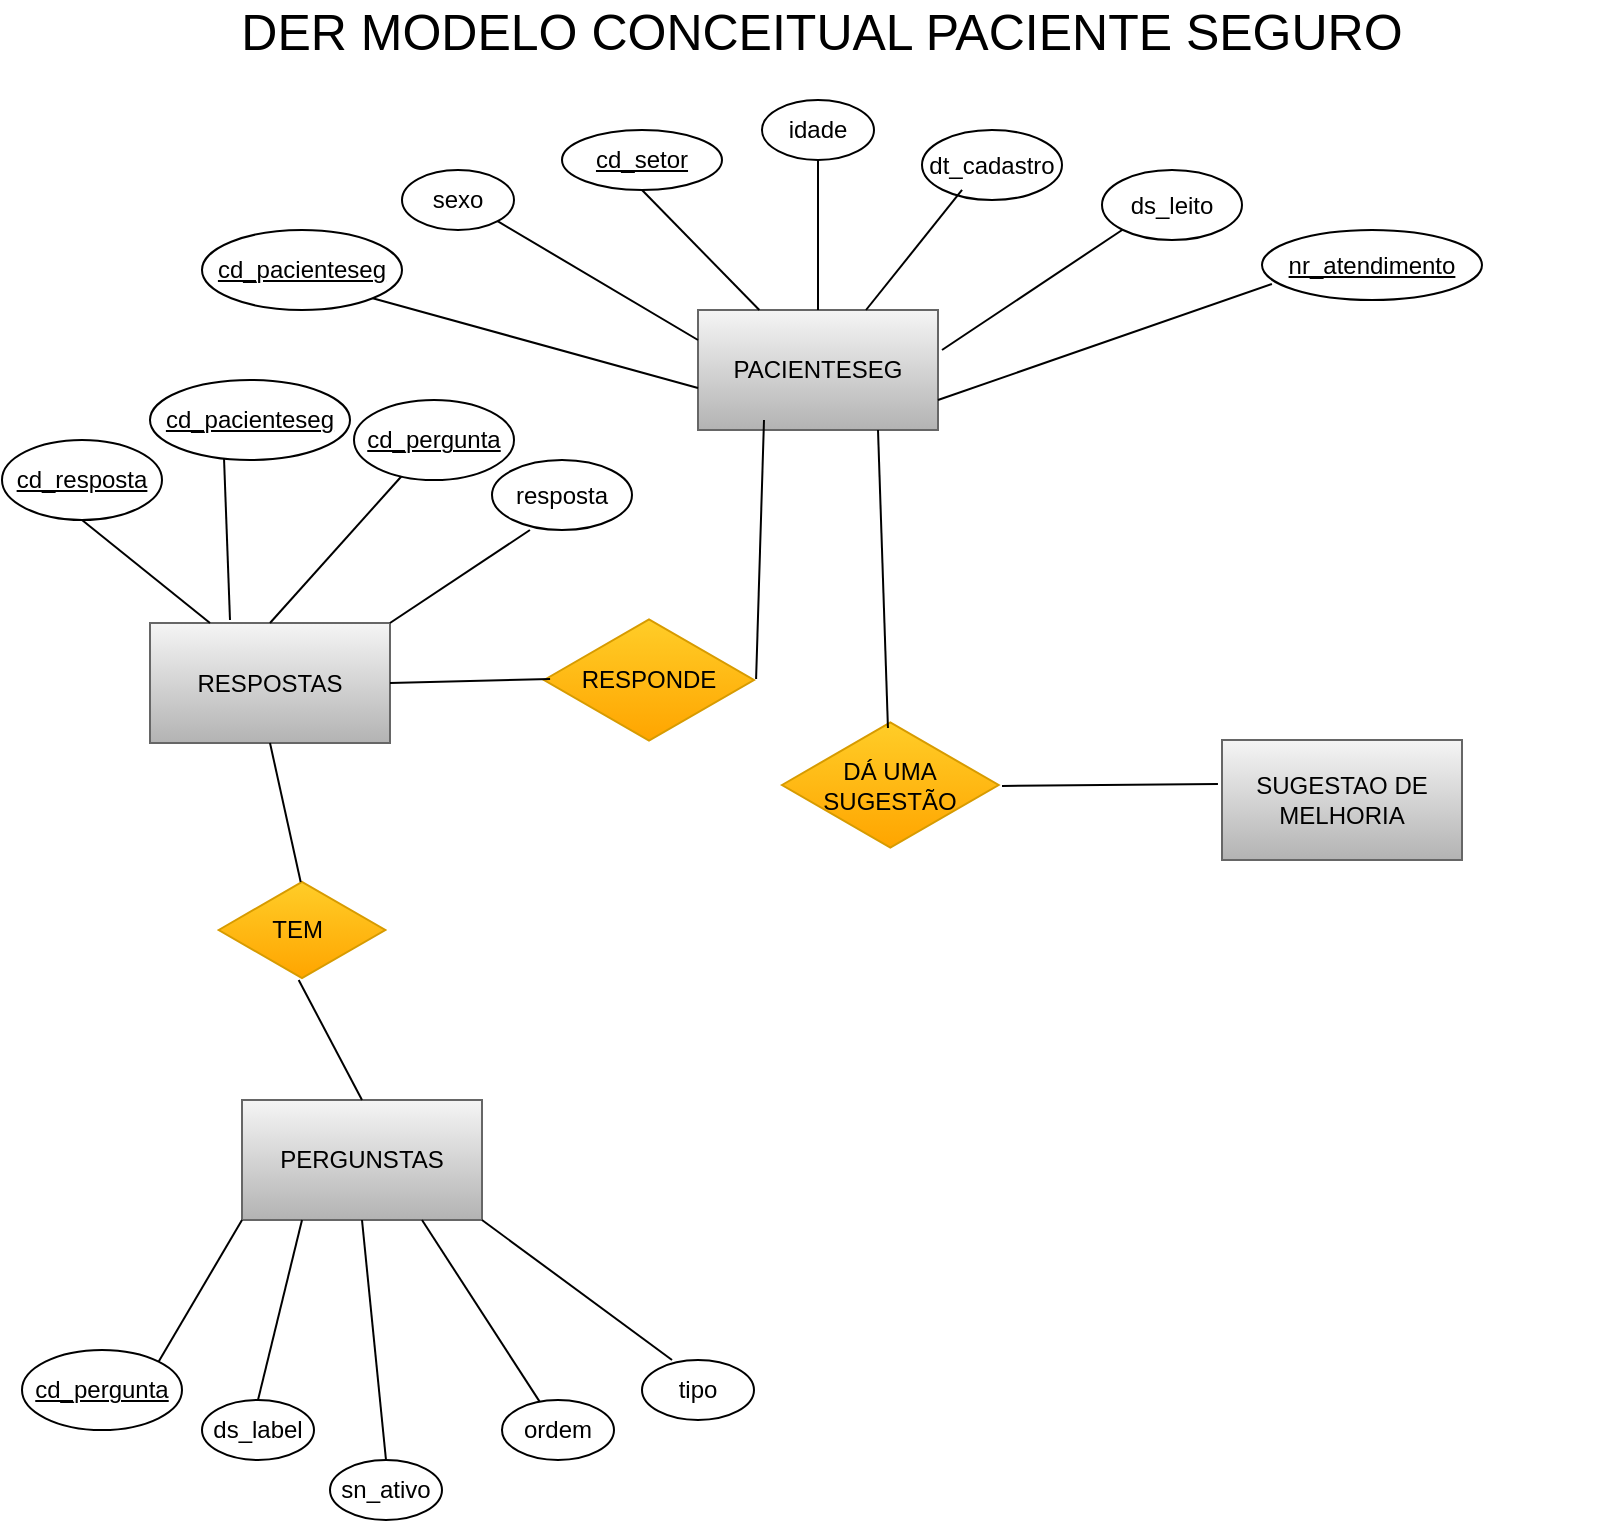 <mxfile version="20.8.20" type="github">
  <diagram name="Página-1" id="lvezbziOvVTKFPXictXV">
    <mxGraphModel dx="880" dy="476" grid="1" gridSize="10" guides="1" tooltips="1" connect="1" arrows="1" fold="1" page="1" pageScale="1" pageWidth="827" pageHeight="1169" math="0" shadow="0">
      <root>
        <mxCell id="0" />
        <mxCell id="1" parent="0" />
        <mxCell id="6l608WstGpifkdP8yGG4-1" value="PACIENTESEG" style="rounded=0;whiteSpace=wrap;html=1;fillColor=#f5f5f5;gradientColor=#b3b3b3;strokeColor=#666666;" vertex="1" parent="1">
          <mxGeometry x="348" y="185" width="120" height="60" as="geometry" />
        </mxCell>
        <mxCell id="6l608WstGpifkdP8yGG4-2" value="PERGUNSTAS" style="rounded=0;whiteSpace=wrap;html=1;fillColor=#f5f5f5;gradientColor=#b3b3b3;strokeColor=#666666;" vertex="1" parent="1">
          <mxGeometry x="120" y="580" width="120" height="60" as="geometry" />
        </mxCell>
        <mxCell id="6l608WstGpifkdP8yGG4-3" value="RESPOSTAS" style="rounded=0;whiteSpace=wrap;html=1;fillColor=#f5f5f5;gradientColor=#b3b3b3;strokeColor=#666666;" vertex="1" parent="1">
          <mxGeometry x="74" y="341.5" width="120" height="60" as="geometry" />
        </mxCell>
        <mxCell id="6l608WstGpifkdP8yGG4-4" value="SUGESTAO DE MELHORIA" style="rounded=0;whiteSpace=wrap;html=1;fillColor=#f5f5f5;gradientColor=#b3b3b3;strokeColor=#666666;" vertex="1" parent="1">
          <mxGeometry x="610" y="400" width="120" height="60" as="geometry" />
        </mxCell>
        <mxCell id="6l608WstGpifkdP8yGG4-5" value="&lt;font style=&quot;font-size: 25px;&quot;&gt;DER MODELO CONCEITUAL PACIENTE SEGURO&lt;/font&gt;" style="text;html=1;strokeColor=none;fillColor=none;align=center;verticalAlign=middle;whiteSpace=wrap;rounded=0;" vertex="1" parent="1">
          <mxGeometry x="10" y="30" width="800" height="30" as="geometry" />
        </mxCell>
        <mxCell id="6l608WstGpifkdP8yGG4-7" value="&lt;u&gt;cd_pacienteseg&lt;/u&gt;" style="ellipse;whiteSpace=wrap;html=1;fontSize=12;" vertex="1" parent="1">
          <mxGeometry x="100" y="145" width="100" height="40" as="geometry" />
        </mxCell>
        <mxCell id="6l608WstGpifkdP8yGG4-8" value="sexo" style="ellipse;whiteSpace=wrap;html=1;fontSize=12;" vertex="1" parent="1">
          <mxGeometry x="200" y="115" width="56" height="30" as="geometry" />
        </mxCell>
        <mxCell id="6l608WstGpifkdP8yGG4-9" value="&lt;u&gt;cd_setor&lt;/u&gt;" style="ellipse;whiteSpace=wrap;html=1;fontSize=12;" vertex="1" parent="1">
          <mxGeometry x="280" y="95" width="80" height="30" as="geometry" />
        </mxCell>
        <mxCell id="6l608WstGpifkdP8yGG4-10" value="idade" style="ellipse;whiteSpace=wrap;html=1;fontSize=12;" vertex="1" parent="1">
          <mxGeometry x="380" y="80" width="56" height="30" as="geometry" />
        </mxCell>
        <mxCell id="6l608WstGpifkdP8yGG4-11" value="dt_cadastro" style="ellipse;whiteSpace=wrap;html=1;fontSize=12;" vertex="1" parent="1">
          <mxGeometry x="460" y="95" width="70" height="35" as="geometry" />
        </mxCell>
        <mxCell id="6l608WstGpifkdP8yGG4-12" value="ds_leito" style="ellipse;whiteSpace=wrap;html=1;fontSize=12;" vertex="1" parent="1">
          <mxGeometry x="550" y="115" width="70" height="35" as="geometry" />
        </mxCell>
        <mxCell id="6l608WstGpifkdP8yGG4-13" value="&lt;u&gt;nr_atendimento&lt;/u&gt;" style="ellipse;whiteSpace=wrap;html=1;fontSize=12;" vertex="1" parent="1">
          <mxGeometry x="630" y="145" width="110" height="35" as="geometry" />
        </mxCell>
        <mxCell id="6l608WstGpifkdP8yGG4-14" value="" style="endArrow=none;html=1;rounded=0;fontSize=12;entryX=0.045;entryY=0.771;entryDx=0;entryDy=0;entryPerimeter=0;exitX=1;exitY=0.75;exitDx=0;exitDy=0;" edge="1" parent="1" source="6l608WstGpifkdP8yGG4-1" target="6l608WstGpifkdP8yGG4-13">
          <mxGeometry width="50" height="50" relative="1" as="geometry">
            <mxPoint x="450" y="225" as="sourcePoint" />
            <mxPoint x="500" y="175" as="targetPoint" />
          </mxGeometry>
        </mxCell>
        <mxCell id="6l608WstGpifkdP8yGG4-15" value="" style="endArrow=none;html=1;rounded=0;fontSize=12;entryX=0;entryY=1;entryDx=0;entryDy=0;" edge="1" parent="1" target="6l608WstGpifkdP8yGG4-12">
          <mxGeometry width="50" height="50" relative="1" as="geometry">
            <mxPoint x="470" y="205" as="sourcePoint" />
            <mxPoint x="500" y="175" as="targetPoint" />
          </mxGeometry>
        </mxCell>
        <mxCell id="6l608WstGpifkdP8yGG4-16" value="" style="endArrow=none;html=1;rounded=0;fontSize=12;entryX=0.286;entryY=0.857;entryDx=0;entryDy=0;entryPerimeter=0;" edge="1" parent="1" source="6l608WstGpifkdP8yGG4-1" target="6l608WstGpifkdP8yGG4-11">
          <mxGeometry width="50" height="50" relative="1" as="geometry">
            <mxPoint x="450" y="225" as="sourcePoint" />
            <mxPoint x="500" y="175" as="targetPoint" />
          </mxGeometry>
        </mxCell>
        <mxCell id="6l608WstGpifkdP8yGG4-17" value="" style="endArrow=none;html=1;rounded=0;fontSize=12;entryX=0.5;entryY=1;entryDx=0;entryDy=0;" edge="1" parent="1" source="6l608WstGpifkdP8yGG4-1" target="6l608WstGpifkdP8yGG4-10">
          <mxGeometry width="50" height="50" relative="1" as="geometry">
            <mxPoint x="450" y="225" as="sourcePoint" />
            <mxPoint x="500" y="175" as="targetPoint" />
          </mxGeometry>
        </mxCell>
        <mxCell id="6l608WstGpifkdP8yGG4-18" value="" style="endArrow=none;html=1;rounded=0;fontSize=12;entryX=0.5;entryY=1;entryDx=0;entryDy=0;" edge="1" parent="1" source="6l608WstGpifkdP8yGG4-1" target="6l608WstGpifkdP8yGG4-9">
          <mxGeometry width="50" height="50" relative="1" as="geometry">
            <mxPoint x="450" y="225" as="sourcePoint" />
            <mxPoint x="500" y="175" as="targetPoint" />
          </mxGeometry>
        </mxCell>
        <mxCell id="6l608WstGpifkdP8yGG4-19" value="" style="endArrow=none;html=1;rounded=0;fontSize=12;entryX=1;entryY=1;entryDx=0;entryDy=0;exitX=0;exitY=0.25;exitDx=0;exitDy=0;" edge="1" parent="1" source="6l608WstGpifkdP8yGG4-1" target="6l608WstGpifkdP8yGG4-8">
          <mxGeometry width="50" height="50" relative="1" as="geometry">
            <mxPoint x="450" y="225" as="sourcePoint" />
            <mxPoint x="500" y="175" as="targetPoint" />
          </mxGeometry>
        </mxCell>
        <mxCell id="6l608WstGpifkdP8yGG4-20" value="" style="endArrow=none;html=1;rounded=0;fontSize=12;entryX=1;entryY=1;entryDx=0;entryDy=0;exitX=0;exitY=0.65;exitDx=0;exitDy=0;exitPerimeter=0;" edge="1" parent="1" source="6l608WstGpifkdP8yGG4-1" target="6l608WstGpifkdP8yGG4-7">
          <mxGeometry width="50" height="50" relative="1" as="geometry">
            <mxPoint x="450" y="225" as="sourcePoint" />
            <mxPoint x="500" y="175" as="targetPoint" />
          </mxGeometry>
        </mxCell>
        <mxCell id="6l608WstGpifkdP8yGG4-21" value="&lt;u&gt;cd_pergunta&lt;/u&gt;" style="ellipse;whiteSpace=wrap;html=1;fontSize=12;" vertex="1" parent="1">
          <mxGeometry x="10" y="705" width="80" height="40" as="geometry" />
        </mxCell>
        <mxCell id="6l608WstGpifkdP8yGG4-22" value="ds_label" style="ellipse;whiteSpace=wrap;html=1;fontSize=12;" vertex="1" parent="1">
          <mxGeometry x="100" y="730" width="56" height="30" as="geometry" />
        </mxCell>
        <mxCell id="6l608WstGpifkdP8yGG4-23" value="sn_ativo" style="ellipse;whiteSpace=wrap;html=1;fontSize=12;" vertex="1" parent="1">
          <mxGeometry x="164" y="760" width="56" height="30" as="geometry" />
        </mxCell>
        <mxCell id="6l608WstGpifkdP8yGG4-24" value="ordem" style="ellipse;whiteSpace=wrap;html=1;fontSize=12;" vertex="1" parent="1">
          <mxGeometry x="250" y="730" width="56" height="30" as="geometry" />
        </mxCell>
        <mxCell id="6l608WstGpifkdP8yGG4-25" value="tipo" style="ellipse;whiteSpace=wrap;html=1;fontSize=12;" vertex="1" parent="1">
          <mxGeometry x="320" y="710" width="56" height="30" as="geometry" />
        </mxCell>
        <mxCell id="6l608WstGpifkdP8yGG4-27" value="" style="endArrow=none;html=1;rounded=0;fontSize=12;entryX=0;entryY=1;entryDx=0;entryDy=0;exitX=1;exitY=0;exitDx=0;exitDy=0;" edge="1" parent="1" source="6l608WstGpifkdP8yGG4-21" target="6l608WstGpifkdP8yGG4-2">
          <mxGeometry width="50" height="50" relative="1" as="geometry">
            <mxPoint x="390" y="730" as="sourcePoint" />
            <mxPoint x="440" y="680" as="targetPoint" />
          </mxGeometry>
        </mxCell>
        <mxCell id="6l608WstGpifkdP8yGG4-28" value="" style="endArrow=none;html=1;rounded=0;fontSize=12;entryX=0.25;entryY=1;entryDx=0;entryDy=0;exitX=0.5;exitY=0;exitDx=0;exitDy=0;" edge="1" parent="1" source="6l608WstGpifkdP8yGG4-22" target="6l608WstGpifkdP8yGG4-2">
          <mxGeometry width="50" height="50" relative="1" as="geometry">
            <mxPoint x="390" y="730" as="sourcePoint" />
            <mxPoint x="440" y="680" as="targetPoint" />
          </mxGeometry>
        </mxCell>
        <mxCell id="6l608WstGpifkdP8yGG4-30" value="" style="endArrow=none;html=1;rounded=0;fontSize=12;entryX=0.5;entryY=1;entryDx=0;entryDy=0;exitX=0.5;exitY=0;exitDx=0;exitDy=0;" edge="1" parent="1" source="6l608WstGpifkdP8yGG4-23" target="6l608WstGpifkdP8yGG4-2">
          <mxGeometry width="50" height="50" relative="1" as="geometry">
            <mxPoint x="390" y="730" as="sourcePoint" />
            <mxPoint x="440" y="680" as="targetPoint" />
          </mxGeometry>
        </mxCell>
        <mxCell id="6l608WstGpifkdP8yGG4-31" value="" style="endArrow=none;html=1;rounded=0;fontSize=12;entryX=0.75;entryY=1;entryDx=0;entryDy=0;" edge="1" parent="1" source="6l608WstGpifkdP8yGG4-24" target="6l608WstGpifkdP8yGG4-2">
          <mxGeometry width="50" height="50" relative="1" as="geometry">
            <mxPoint x="390" y="730" as="sourcePoint" />
            <mxPoint x="440" y="680" as="targetPoint" />
          </mxGeometry>
        </mxCell>
        <mxCell id="6l608WstGpifkdP8yGG4-32" value="" style="endArrow=none;html=1;rounded=0;fontSize=12;entryX=1;entryY=1;entryDx=0;entryDy=0;exitX=0.268;exitY=0;exitDx=0;exitDy=0;exitPerimeter=0;" edge="1" parent="1" source="6l608WstGpifkdP8yGG4-25" target="6l608WstGpifkdP8yGG4-2">
          <mxGeometry width="50" height="50" relative="1" as="geometry">
            <mxPoint x="390" y="730" as="sourcePoint" />
            <mxPoint x="440" y="680" as="targetPoint" />
          </mxGeometry>
        </mxCell>
        <mxCell id="6l608WstGpifkdP8yGG4-33" value="&lt;u&gt;cd_pergunta&lt;/u&gt;" style="ellipse;whiteSpace=wrap;html=1;fontSize=12;" vertex="1" parent="1">
          <mxGeometry x="176" y="230" width="80" height="40" as="geometry" />
        </mxCell>
        <mxCell id="6l608WstGpifkdP8yGG4-34" value="&lt;u&gt;cd_pacienteseg&lt;/u&gt;" style="ellipse;whiteSpace=wrap;html=1;fontSize=12;" vertex="1" parent="1">
          <mxGeometry x="74" y="220" width="100" height="40" as="geometry" />
        </mxCell>
        <mxCell id="6l608WstGpifkdP8yGG4-35" value="&lt;u&gt;cd_resposta&lt;/u&gt;" style="ellipse;whiteSpace=wrap;html=1;fontSize=12;" vertex="1" parent="1">
          <mxGeometry y="250" width="80" height="40" as="geometry" />
        </mxCell>
        <mxCell id="6l608WstGpifkdP8yGG4-36" value="resposta" style="ellipse;whiteSpace=wrap;html=1;fontSize=12;" vertex="1" parent="1">
          <mxGeometry x="245" y="260" width="70" height="35" as="geometry" />
        </mxCell>
        <mxCell id="6l608WstGpifkdP8yGG4-37" value="" style="endArrow=none;html=1;rounded=0;fontSize=12;exitX=0.25;exitY=0;exitDx=0;exitDy=0;" edge="1" parent="1" source="6l608WstGpifkdP8yGG4-3">
          <mxGeometry width="50" height="50" relative="1" as="geometry">
            <mxPoint x="50" y="340" as="sourcePoint" />
            <mxPoint x="40" y="290" as="targetPoint" />
          </mxGeometry>
        </mxCell>
        <mxCell id="6l608WstGpifkdP8yGG4-38" value="" style="endArrow=none;html=1;rounded=0;fontSize=12;exitX=0.5;exitY=0;exitDx=0;exitDy=0;" edge="1" parent="1" source="6l608WstGpifkdP8yGG4-3" target="6l608WstGpifkdP8yGG4-33">
          <mxGeometry width="50" height="50" relative="1" as="geometry">
            <mxPoint x="79" y="340" as="sourcePoint" />
            <mxPoint x="110" y="270" as="targetPoint" />
          </mxGeometry>
        </mxCell>
        <mxCell id="6l608WstGpifkdP8yGG4-39" value="" style="endArrow=none;html=1;rounded=0;fontSize=12;entryX=0.37;entryY=0.975;entryDx=0;entryDy=0;entryPerimeter=0;" edge="1" parent="1" target="6l608WstGpifkdP8yGG4-34">
          <mxGeometry width="50" height="50" relative="1" as="geometry">
            <mxPoint x="114" y="340" as="sourcePoint" />
            <mxPoint x="164" y="290" as="targetPoint" />
          </mxGeometry>
        </mxCell>
        <mxCell id="6l608WstGpifkdP8yGG4-40" value="" style="endArrow=none;html=1;rounded=0;fontSize=12;exitX=1;exitY=0;exitDx=0;exitDy=0;entryX=0.271;entryY=1;entryDx=0;entryDy=0;entryPerimeter=0;" edge="1" parent="1" source="6l608WstGpifkdP8yGG4-3" target="6l608WstGpifkdP8yGG4-36">
          <mxGeometry width="50" height="50" relative="1" as="geometry">
            <mxPoint x="203" y="340" as="sourcePoint" />
            <mxPoint x="253" y="290" as="targetPoint" />
          </mxGeometry>
        </mxCell>
        <mxCell id="6l608WstGpifkdP8yGG4-41" value="TEM&amp;nbsp;" style="html=1;whiteSpace=wrap;aspect=fixed;shape=isoRectangle;fontSize=12;fillColor=#ffcd28;gradientColor=#ffa500;strokeColor=#d79b00;" vertex="1" parent="1">
          <mxGeometry x="108.34" y="470" width="83.33" height="50" as="geometry" />
        </mxCell>
        <mxCell id="6l608WstGpifkdP8yGG4-42" value="RESPONDE" style="html=1;whiteSpace=wrap;aspect=fixed;shape=isoRectangle;fontSize=12;fillColor=#ffcd28;gradientColor=#ffa500;strokeColor=#d79b00;" vertex="1" parent="1">
          <mxGeometry x="271" y="338.5" width="105" height="63" as="geometry" />
        </mxCell>
        <mxCell id="6l608WstGpifkdP8yGG4-43" value="DÁ UMA SUGESTÃO" style="html=1;whiteSpace=wrap;aspect=fixed;shape=isoRectangle;fontSize=12;fillColor=#ffcd28;gradientColor=#ffa500;strokeColor=#d79b00;" vertex="1" parent="1">
          <mxGeometry x="390" y="390" width="108.33" height="65" as="geometry" />
        </mxCell>
        <mxCell id="6l608WstGpifkdP8yGG4-44" value="" style="endArrow=none;html=1;rounded=0;fontSize=12;entryX=0.5;entryY=1;entryDx=0;entryDy=0;exitX=0.492;exitY=0.02;exitDx=0;exitDy=0;exitPerimeter=0;" edge="1" parent="1" source="6l608WstGpifkdP8yGG4-41" target="6l608WstGpifkdP8yGG4-3">
          <mxGeometry width="50" height="50" relative="1" as="geometry">
            <mxPoint x="390" y="460" as="sourcePoint" />
            <mxPoint x="440" y="410" as="targetPoint" />
          </mxGeometry>
        </mxCell>
        <mxCell id="6l608WstGpifkdP8yGG4-45" value="" style="endArrow=none;html=1;rounded=0;fontSize=12;exitX=0.48;exitY=1;exitDx=0;exitDy=0;exitPerimeter=0;entryX=0.5;entryY=0;entryDx=0;entryDy=0;" edge="1" parent="1" source="6l608WstGpifkdP8yGG4-41" target="6l608WstGpifkdP8yGG4-2">
          <mxGeometry width="50" height="50" relative="1" as="geometry">
            <mxPoint x="390" y="460" as="sourcePoint" />
            <mxPoint x="440" y="410" as="targetPoint" />
          </mxGeometry>
        </mxCell>
        <mxCell id="6l608WstGpifkdP8yGG4-46" value="" style="endArrow=none;html=1;rounded=0;fontSize=12;exitX=1.01;exitY=0.492;exitDx=0;exitDy=0;exitPerimeter=0;" edge="1" parent="1" source="6l608WstGpifkdP8yGG4-42">
          <mxGeometry width="50" height="50" relative="1" as="geometry">
            <mxPoint x="390" y="460" as="sourcePoint" />
            <mxPoint x="381" y="240" as="targetPoint" />
          </mxGeometry>
        </mxCell>
        <mxCell id="6l608WstGpifkdP8yGG4-47" value="" style="endArrow=none;html=1;rounded=0;fontSize=12;entryX=0.029;entryY=0.492;entryDx=0;entryDy=0;entryPerimeter=0;exitX=1;exitY=0.5;exitDx=0;exitDy=0;" edge="1" parent="1" source="6l608WstGpifkdP8yGG4-3" target="6l608WstGpifkdP8yGG4-42">
          <mxGeometry width="50" height="50" relative="1" as="geometry">
            <mxPoint x="390" y="460" as="sourcePoint" />
            <mxPoint x="440" y="410" as="targetPoint" />
          </mxGeometry>
        </mxCell>
        <mxCell id="6l608WstGpifkdP8yGG4-48" value="" style="endArrow=none;html=1;rounded=0;fontSize=12;entryX=0.75;entryY=1;entryDx=0;entryDy=0;exitX=0.489;exitY=0.062;exitDx=0;exitDy=0;exitPerimeter=0;" edge="1" parent="1" source="6l608WstGpifkdP8yGG4-43" target="6l608WstGpifkdP8yGG4-1">
          <mxGeometry width="50" height="50" relative="1" as="geometry">
            <mxPoint x="530" y="300" as="sourcePoint" />
            <mxPoint x="440" y="410" as="targetPoint" />
          </mxGeometry>
        </mxCell>
        <mxCell id="6l608WstGpifkdP8yGG4-49" value="" style="endArrow=none;html=1;rounded=0;fontSize=12;exitX=-0.017;exitY=0.367;exitDx=0;exitDy=0;exitPerimeter=0;" edge="1" parent="1" source="6l608WstGpifkdP8yGG4-4">
          <mxGeometry width="50" height="50" relative="1" as="geometry">
            <mxPoint x="630" y="400" as="sourcePoint" />
            <mxPoint x="500" y="423" as="targetPoint" />
          </mxGeometry>
        </mxCell>
      </root>
    </mxGraphModel>
  </diagram>
</mxfile>
